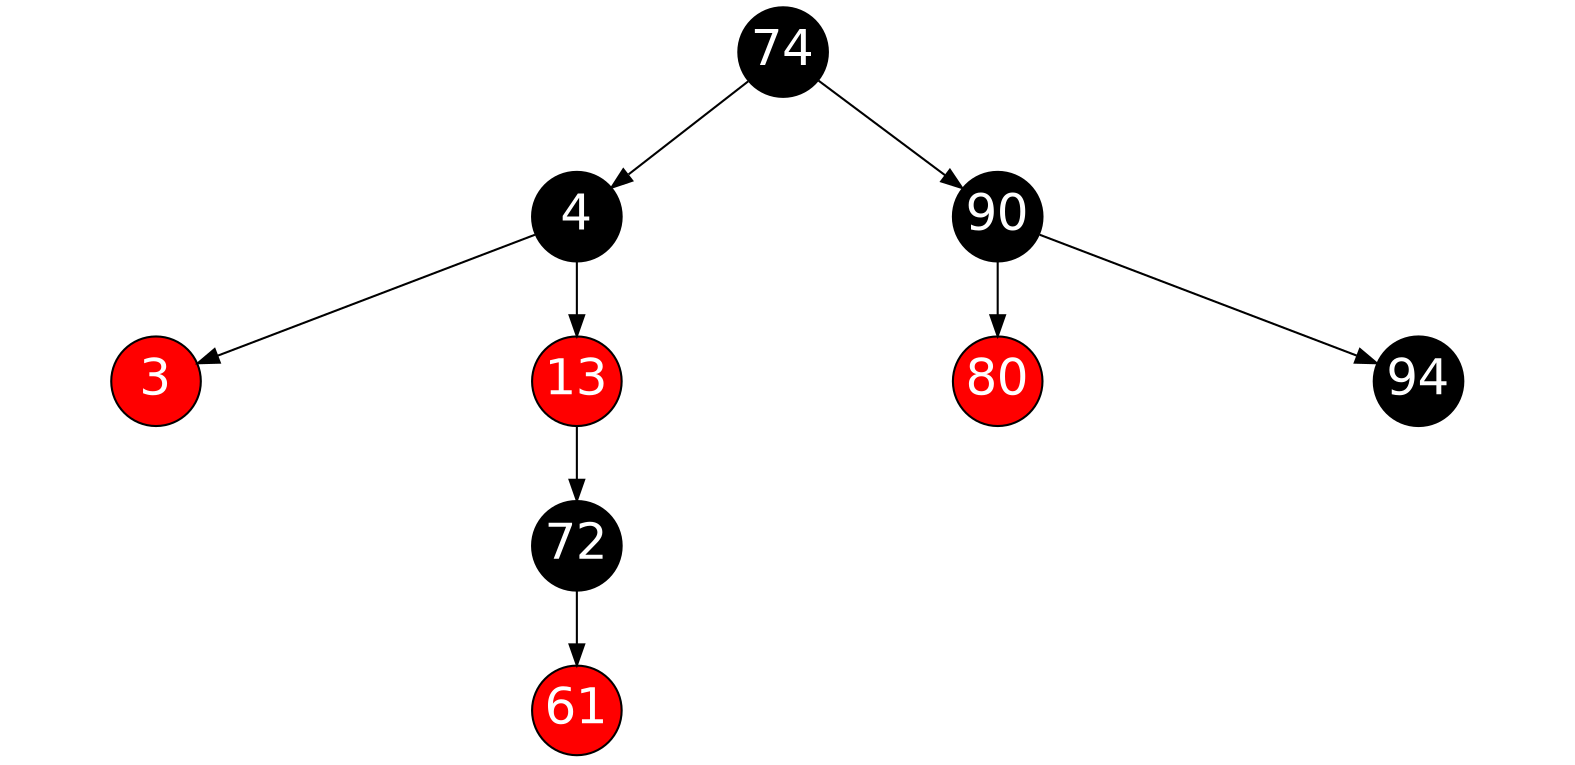 digraph G {
	graph [ratio=.48];
	node [style=filled, color=black, shape=circle, width=.6 
		fontname=Helvetica, fontweight=bold, fontcolor=white, 
		fontsize=24, fixedsize=true];
	

  3, 4, 13, 61, 72, 80, 90, 94;

  3, 13, 61, 80	
	[fillcolor=red];

4 -> 3; 
74 -> 4; 
4 -> 13; 
72 -> 61; 
13 -> 72; 
90 -> 80; 
74 -> 90; 
90 -> 94; 

}